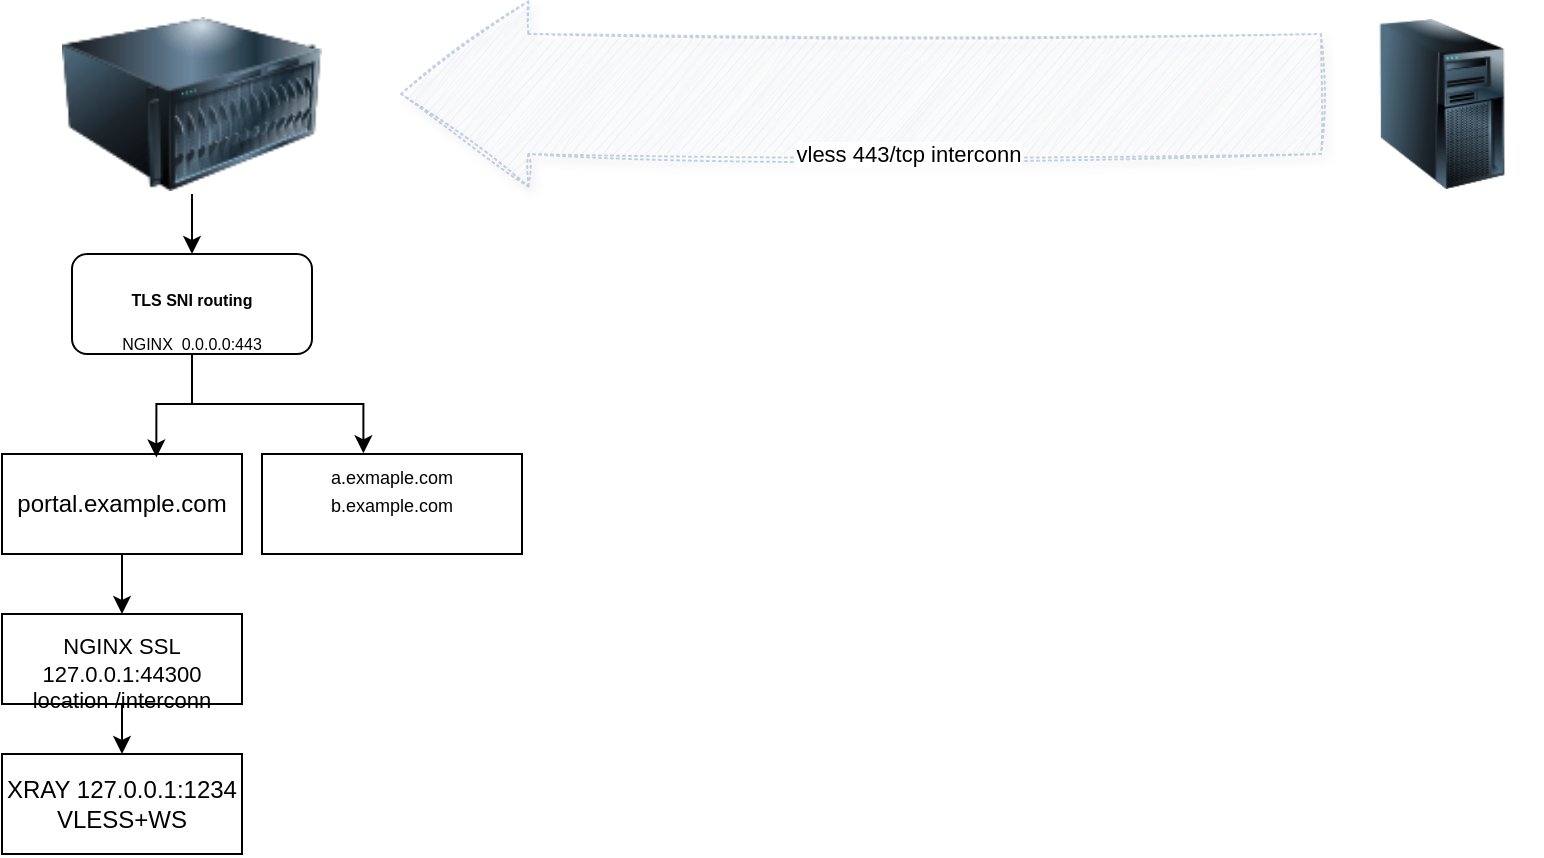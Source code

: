 <mxfile version="24.8.6">
  <diagram name="Страница — 1" id="QWWhaRhY9D7dxEq5PxqZ">
    <mxGraphModel dx="989" dy="520" grid="1" gridSize="10" guides="1" tooltips="1" connect="1" arrows="1" fold="1" page="1" pageScale="1" pageWidth="827" pageHeight="1169" math="0" shadow="0">
      <root>
        <mxCell id="0" />
        <mxCell id="1" parent="0" />
        <mxCell id="2mHUGmnxwJs71J8LvA5L-19" value="" style="rounded=0;orthogonalLoop=1;jettySize=auto;html=1;fillColor=#dae8fc;strokeColor=#6c8ebf;elbow=vertical;shape=flexArrow;opacity=40;shadow=1;flowAnimation=0;sketch=1;curveFitting=1;jiggle=2;dashed=1;dashPattern=1 2;endWidth=31.724;endSize=20.903;width=60;" edge="1" parent="1">
          <mxGeometry relative="1" as="geometry">
            <mxPoint x="670" y="200" as="sourcePoint" />
            <mxPoint x="209" y="200" as="targetPoint" />
            <Array as="points" />
          </mxGeometry>
        </mxCell>
        <mxCell id="2mHUGmnxwJs71J8LvA5L-20" value="vless 443/tcp interconn" style="edgeLabel;html=1;align=center;verticalAlign=middle;resizable=0;points=[];" vertex="1" connectable="0" parent="2mHUGmnxwJs71J8LvA5L-19">
          <mxGeometry x="0.118" y="4" relative="1" as="geometry">
            <mxPoint x="50" y="26" as="offset" />
          </mxGeometry>
        </mxCell>
        <mxCell id="2mHUGmnxwJs71J8LvA5L-12" value="" style="image;html=1;image=img/lib/clip_art/computers/Server_Tower_128x128.png" vertex="1" parent="1">
          <mxGeometry x="680" y="162.5" width="100" height="85" as="geometry" />
        </mxCell>
        <mxCell id="2mHUGmnxwJs71J8LvA5L-25" value="" style="edgeStyle=orthogonalEdgeStyle;rounded=0;orthogonalLoop=1;jettySize=auto;html=1;" edge="1" parent="1" source="2mHUGmnxwJs71J8LvA5L-13" target="2mHUGmnxwJs71J8LvA5L-24">
          <mxGeometry relative="1" as="geometry" />
        </mxCell>
        <mxCell id="2mHUGmnxwJs71J8LvA5L-13" value="" style="image;html=1;image=img/lib/clip_art/computers/Server_128x128.png" vertex="1" parent="1">
          <mxGeometry x="40" y="160" width="130" height="90" as="geometry" />
        </mxCell>
        <mxCell id="2mHUGmnxwJs71J8LvA5L-24" value="&lt;div style=&quot;font-size: 8px;&quot;&gt;&lt;h1 dir=&quot;auto&quot; class=&quot;heading-element&quot;&gt;&lt;font style=&quot;font-size: 8px;&quot;&gt;TLS SNI routing&lt;/font&gt;&lt;/h1&gt;&lt;/div&gt;&lt;div style=&quot;font-size: 8px;&quot;&gt;&lt;font style=&quot;font-size: 8px;&quot;&gt;NGINX&amp;nbsp; 0.0.0.0:443&lt;/font&gt;&lt;/div&gt;" style="rounded=1;whiteSpace=wrap;html=1;" vertex="1" parent="1">
          <mxGeometry x="45" y="280" width="120" height="50" as="geometry" />
        </mxCell>
        <mxCell id="2mHUGmnxwJs71J8LvA5L-28" value="&lt;div&gt;&lt;font style=&quot;font-size: 9px;&quot;&gt;a.exmaple.com&lt;/font&gt;&lt;/div&gt;&lt;div&gt;&lt;font style=&quot;font-size: 9px;&quot;&gt;b.example.com&lt;br&gt;&lt;/font&gt;&lt;/div&gt;&lt;div&gt;&lt;font style=&quot;font-size: 9px;&quot;&gt;&lt;br&gt;&lt;/font&gt;&lt;/div&gt;" style="rounded=0;whiteSpace=wrap;html=1;" vertex="1" parent="1">
          <mxGeometry x="140" y="380" width="130" height="50" as="geometry" />
        </mxCell>
        <mxCell id="2mHUGmnxwJs71J8LvA5L-29" value="&lt;div&gt;XRAY 127.0.0.1:1234&lt;/div&gt;&lt;div&gt;VLESS+WS&lt;br&gt;&lt;/div&gt;" style="rounded=0;whiteSpace=wrap;html=1;" vertex="1" parent="1">
          <mxGeometry x="10" y="530" width="120" height="50" as="geometry" />
        </mxCell>
        <mxCell id="2mHUGmnxwJs71J8LvA5L-37" style="edgeStyle=orthogonalEdgeStyle;rounded=0;orthogonalLoop=1;jettySize=auto;html=1;exitX=0.5;exitY=1;exitDx=0;exitDy=0;entryX=0.5;entryY=0;entryDx=0;entryDy=0;" edge="1" parent="1" source="2mHUGmnxwJs71J8LvA5L-31" target="2mHUGmnxwJs71J8LvA5L-33">
          <mxGeometry relative="1" as="geometry" />
        </mxCell>
        <mxCell id="2mHUGmnxwJs71J8LvA5L-31" value="portal.example.com" style="rounded=0;whiteSpace=wrap;html=1;" vertex="1" parent="1">
          <mxGeometry x="10" y="380" width="120" height="50" as="geometry" />
        </mxCell>
        <mxCell id="2mHUGmnxwJs71J8LvA5L-36" style="edgeStyle=orthogonalEdgeStyle;rounded=0;orthogonalLoop=1;jettySize=auto;html=1;exitX=0.5;exitY=1;exitDx=0;exitDy=0;entryX=0.5;entryY=0;entryDx=0;entryDy=0;" edge="1" parent="1" source="2mHUGmnxwJs71J8LvA5L-33" target="2mHUGmnxwJs71J8LvA5L-29">
          <mxGeometry relative="1" as="geometry" />
        </mxCell>
        <mxCell id="2mHUGmnxwJs71J8LvA5L-33" value="&lt;div style=&quot;font-size: 11px;&quot;&gt;&lt;font style=&quot;font-size: 11px;&quot;&gt;&lt;br&gt;&lt;/font&gt;&lt;/div&gt;&lt;div style=&quot;font-size: 11px;&quot;&gt;&lt;font style=&quot;font-size: 11px;&quot;&gt;NGINX SSL &lt;/font&gt;&lt;font style=&quot;font-size: 11px;&quot;&gt;127.0.0.1:44300&lt;br&gt;&lt;/font&gt;&lt;/div&gt;&lt;div style=&quot;font-size: 11px;&quot;&gt;&lt;font style=&quot;font-size: 11px;&quot;&gt;location /interconn&lt;br&gt;&lt;/font&gt;&lt;/div&gt;" style="rounded=0;whiteSpace=wrap;html=1;" vertex="1" parent="1">
          <mxGeometry x="10" y="460" width="120" height="45" as="geometry" />
        </mxCell>
        <mxCell id="2mHUGmnxwJs71J8LvA5L-34" style="edgeStyle=orthogonalEdgeStyle;rounded=0;orthogonalLoop=1;jettySize=auto;html=1;exitX=0.5;exitY=1;exitDx=0;exitDy=0;entryX=0.643;entryY=0.034;entryDx=0;entryDy=0;entryPerimeter=0;" edge="1" parent="1" source="2mHUGmnxwJs71J8LvA5L-24" target="2mHUGmnxwJs71J8LvA5L-31">
          <mxGeometry relative="1" as="geometry" />
        </mxCell>
        <mxCell id="2mHUGmnxwJs71J8LvA5L-35" style="edgeStyle=orthogonalEdgeStyle;rounded=0;orthogonalLoop=1;jettySize=auto;html=1;entryX=0.39;entryY=-0.007;entryDx=0;entryDy=0;entryPerimeter=0;" edge="1" parent="1" source="2mHUGmnxwJs71J8LvA5L-24" target="2mHUGmnxwJs71J8LvA5L-28">
          <mxGeometry relative="1" as="geometry" />
        </mxCell>
      </root>
    </mxGraphModel>
  </diagram>
</mxfile>
